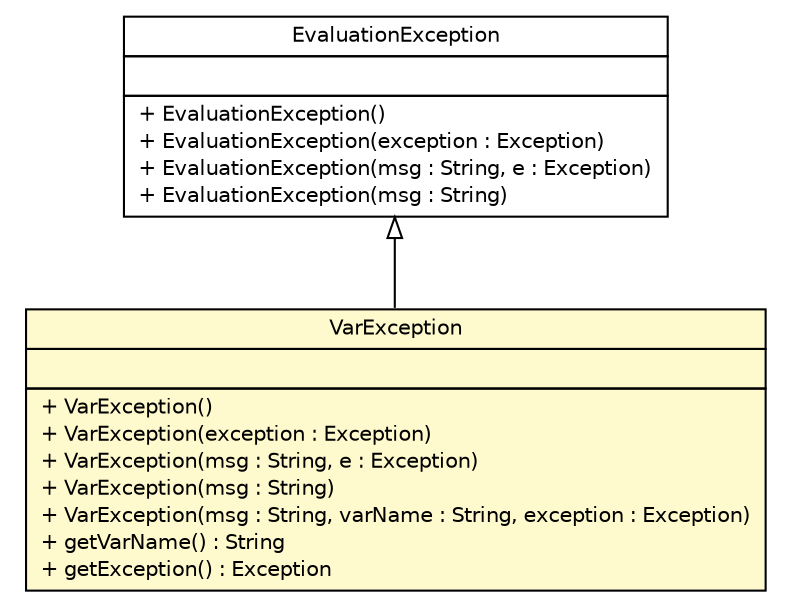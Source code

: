 #!/usr/local/bin/dot
#
# Class diagram 
# Generated by UMLGraph version R5_6 (http://www.umlgraph.org/)
#

digraph G {
	edge [fontname="Helvetica",fontsize=10,labelfontname="Helvetica",labelfontsize=10];
	node [fontname="Helvetica",fontsize=10,shape=plaintext];
	nodesep=0.25;
	ranksep=0.5;
	// sorcer.service.VarException
	c370013 [label=<<table title="sorcer.service.VarException" border="0" cellborder="1" cellspacing="0" cellpadding="2" port="p" bgcolor="lemonChiffon" href="./VarException.html">
		<tr><td><table border="0" cellspacing="0" cellpadding="1">
<tr><td align="center" balign="center"> VarException </td></tr>
		</table></td></tr>
		<tr><td><table border="0" cellspacing="0" cellpadding="1">
<tr><td align="left" balign="left">  </td></tr>
		</table></td></tr>
		<tr><td><table border="0" cellspacing="0" cellpadding="1">
<tr><td align="left" balign="left"> + VarException() </td></tr>
<tr><td align="left" balign="left"> + VarException(exception : Exception) </td></tr>
<tr><td align="left" balign="left"> + VarException(msg : String, e : Exception) </td></tr>
<tr><td align="left" balign="left"> + VarException(msg : String) </td></tr>
<tr><td align="left" balign="left"> + VarException(msg : String, varName : String, exception : Exception) </td></tr>
<tr><td align="left" balign="left"> + getVarName() : String </td></tr>
<tr><td align="left" balign="left"> + getException() : Exception </td></tr>
		</table></td></tr>
		</table>>, URL="./VarException.html", fontname="Helvetica", fontcolor="black", fontsize=10.0];
	// sorcer.service.EvaluationException
	c370027 [label=<<table title="sorcer.service.EvaluationException" border="0" cellborder="1" cellspacing="0" cellpadding="2" port="p" href="./EvaluationException.html">
		<tr><td><table border="0" cellspacing="0" cellpadding="1">
<tr><td align="center" balign="center"> EvaluationException </td></tr>
		</table></td></tr>
		<tr><td><table border="0" cellspacing="0" cellpadding="1">
<tr><td align="left" balign="left">  </td></tr>
		</table></td></tr>
		<tr><td><table border="0" cellspacing="0" cellpadding="1">
<tr><td align="left" balign="left"> + EvaluationException() </td></tr>
<tr><td align="left" balign="left"> + EvaluationException(exception : Exception) </td></tr>
<tr><td align="left" balign="left"> + EvaluationException(msg : String, e : Exception) </td></tr>
<tr><td align="left" balign="left"> + EvaluationException(msg : String) </td></tr>
		</table></td></tr>
		</table>>, URL="./EvaluationException.html", fontname="Helvetica", fontcolor="black", fontsize=10.0];
	//sorcer.service.VarException extends sorcer.service.EvaluationException
	c370027:p -> c370013:p [dir=back,arrowtail=empty];
}

